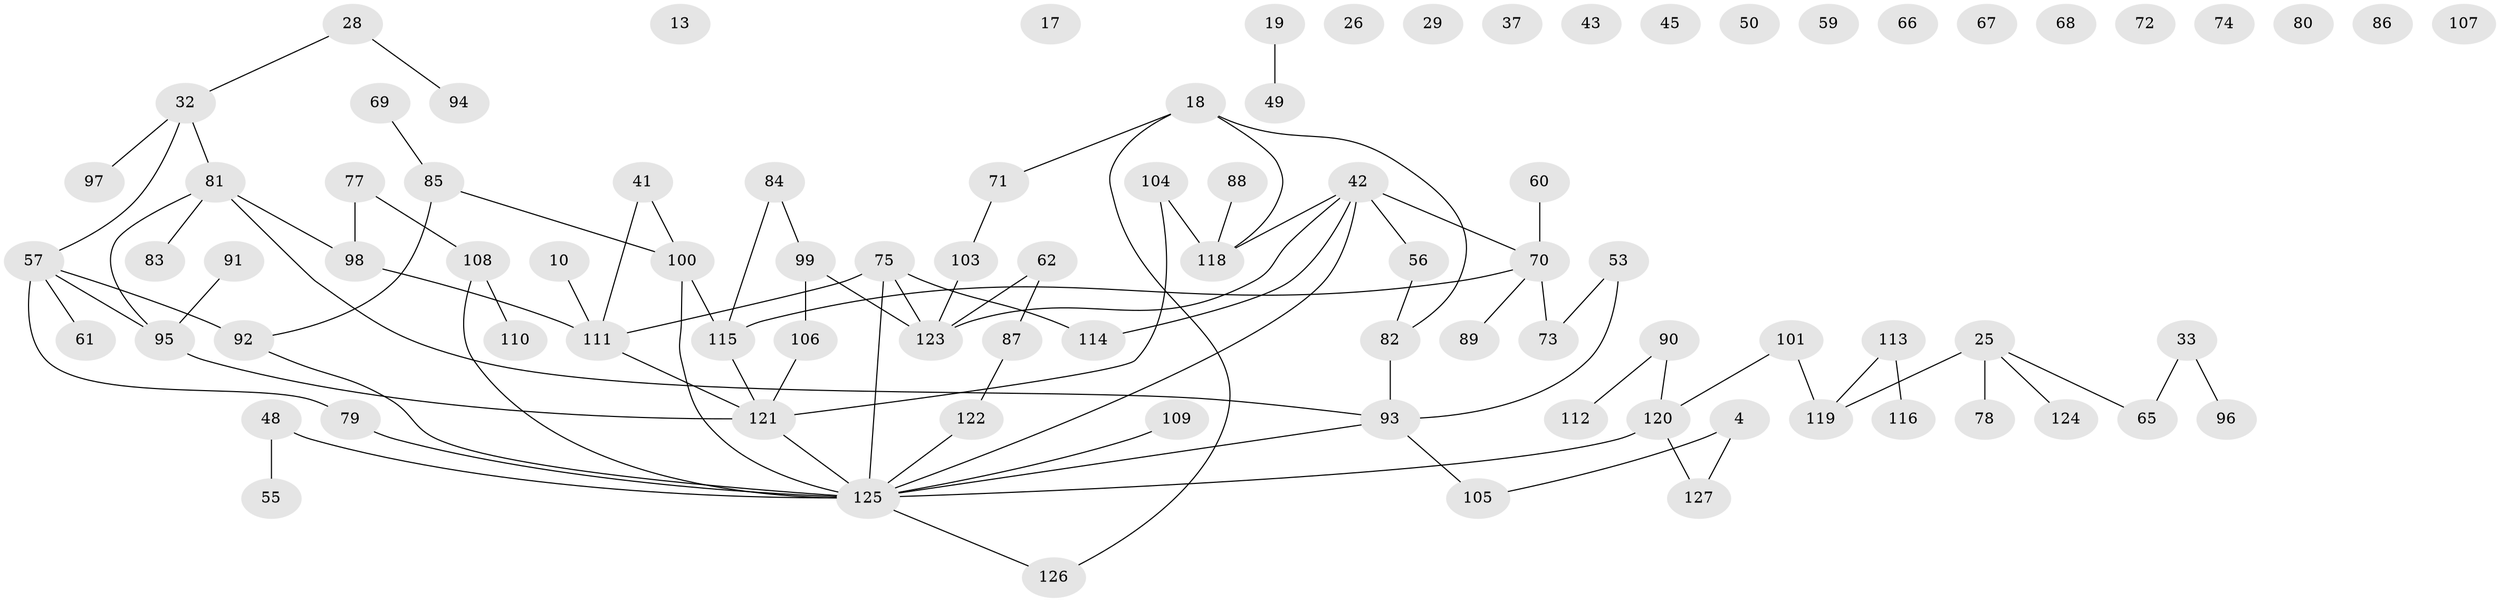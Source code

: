 // original degree distribution, {2: 0.3228346456692913, 3: 0.15748031496062992, 4: 0.07874015748031496, 5: 0.09448818897637795, 1: 0.2047244094488189, 0: 0.13385826771653545, 6: 0.007874015748031496}
// Generated by graph-tools (version 1.1) at 2025/43/03/04/25 21:43:02]
// undirected, 88 vertices, 92 edges
graph export_dot {
graph [start="1"]
  node [color=gray90,style=filled];
  4;
  10;
  13;
  17;
  18;
  19;
  25;
  26;
  28;
  29;
  32 [super="+23"];
  33;
  37;
  41;
  42 [super="+6"];
  43;
  45;
  48;
  49;
  50;
  53 [super="+24+15"];
  55;
  56;
  57;
  59;
  60;
  61;
  62 [super="+3+46"];
  65;
  66;
  67;
  68;
  69;
  70 [super="+35"];
  71;
  72;
  73 [super="+2"];
  74;
  75;
  77;
  78;
  79;
  80;
  81;
  82 [super="+39"];
  83;
  84 [super="+38+44"];
  85;
  86;
  87;
  88;
  89;
  90 [super="+30"];
  91;
  92 [super="+63+76"];
  93 [super="+22"];
  94;
  95 [super="+16"];
  96;
  97;
  98 [super="+14"];
  99 [super="+40"];
  100;
  101;
  103;
  104;
  105;
  106;
  107;
  108 [super="+21"];
  109;
  110;
  111 [super="+54"];
  112;
  113;
  114;
  115 [super="+34"];
  116;
  118;
  119 [super="+5"];
  120;
  121 [super="+36+58"];
  122;
  123 [super="+1+11+52"];
  124;
  125 [super="+12+64+117"];
  126;
  127;
  4 -- 105;
  4 -- 127;
  10 -- 111;
  18 -- 71;
  18 -- 82;
  18 -- 118;
  18 -- 126;
  19 -- 49;
  25 -- 65;
  25 -- 78;
  25 -- 119 [weight=2];
  25 -- 124;
  28 -- 94;
  28 -- 32;
  32 -- 97;
  32 -- 81;
  32 -- 57;
  33 -- 65;
  33 -- 96;
  41 -- 100;
  41 -- 111;
  42 -- 56;
  42 -- 114;
  42 -- 118 [weight=2];
  42 -- 123;
  42 -- 70;
  42 -- 125;
  48 -- 55;
  48 -- 125;
  53 -- 73;
  53 -- 93;
  56 -- 82;
  57 -- 61;
  57 -- 79;
  57 -- 95;
  57 -- 92;
  60 -- 70;
  62 -- 87;
  62 -- 123;
  69 -- 85;
  70 -- 89;
  70 -- 115;
  70 -- 73;
  71 -- 103;
  75 -- 111;
  75 -- 114;
  75 -- 123;
  75 -- 125;
  77 -- 98;
  77 -- 108;
  79 -- 125;
  81 -- 83;
  81 -- 93;
  81 -- 95;
  81 -- 98;
  82 -- 93 [weight=2];
  84 -- 115;
  84 -- 99;
  85 -- 100;
  85 -- 92;
  87 -- 122;
  88 -- 118;
  90 -- 112;
  90 -- 120;
  91 -- 95;
  92 -- 125;
  93 -- 105;
  93 -- 125 [weight=2];
  95 -- 121 [weight=2];
  98 -- 111;
  99 -- 106;
  99 -- 123;
  100 -- 115;
  100 -- 125;
  101 -- 120;
  101 -- 119;
  103 -- 123;
  104 -- 118;
  104 -- 121;
  106 -- 121;
  108 -- 110;
  108 -- 125;
  109 -- 125;
  111 -- 121;
  113 -- 116;
  113 -- 119;
  115 -- 121;
  120 -- 127;
  120 -- 125;
  121 -- 125 [weight=2];
  122 -- 125;
  125 -- 126;
}
